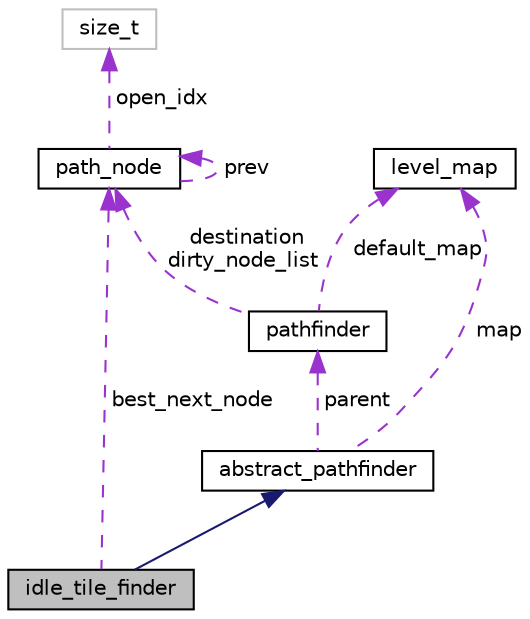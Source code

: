 digraph "idle_tile_finder"
{
 // LATEX_PDF_SIZE
  edge [fontname="Helvetica",fontsize="10",labelfontname="Helvetica",labelfontsize="10"];
  node [fontname="Helvetica",fontsize="10",shape=record];
  Node1 [label="idle_tile_finder",height=0.2,width=0.4,color="black", fillcolor="grey75", style="filled", fontcolor="black",tooltip=" "];
  Node2 -> Node1 [dir="back",color="midnightblue",fontsize="10",style="solid",fontname="Helvetica"];
  Node2 [label="abstract_pathfinder",height=0.2,width=0.4,color="black", fillcolor="white", style="filled",URL="$classabstract__pathfinder.html",tooltip=" "];
  Node3 -> Node2 [dir="back",color="darkorchid3",fontsize="10",style="dashed",label=" parent" ,fontname="Helvetica"];
  Node3 [label="pathfinder",height=0.2,width=0.4,color="black", fillcolor="white", style="filled",URL="$classpathfinder.html",tooltip="Finds paths through maps."];
  Node4 -> Node3 [dir="back",color="darkorchid3",fontsize="10",style="dashed",label=" destination\ndirty_node_list" ,fontname="Helvetica"];
  Node4 [label="path_node",height=0.2,width=0.4,color="black", fillcolor="white", style="filled",URL="$structpath__node.html",tooltip=" "];
  Node4 -> Node4 [dir="back",color="darkorchid3",fontsize="10",style="dashed",label=" prev" ,fontname="Helvetica"];
  Node5 -> Node4 [dir="back",color="darkorchid3",fontsize="10",style="dashed",label=" open_idx" ,fontname="Helvetica"];
  Node5 [label="size_t",height=0.2,width=0.4,color="grey75", fillcolor="white", style="filled",tooltip=" "];
  Node6 -> Node3 [dir="back",color="darkorchid3",fontsize="10",style="dashed",label=" default_map" ,fontname="Helvetica"];
  Node6 [label="level_map",height=0.2,width=0.4,color="black", fillcolor="white", style="filled",URL="$classlevel__map.html",tooltip=" "];
  Node6 -> Node2 [dir="back",color="darkorchid3",fontsize="10",style="dashed",label=" map" ,fontname="Helvetica"];
  Node4 -> Node1 [dir="back",color="darkorchid3",fontsize="10",style="dashed",label=" best_next_node" ,fontname="Helvetica"];
}
